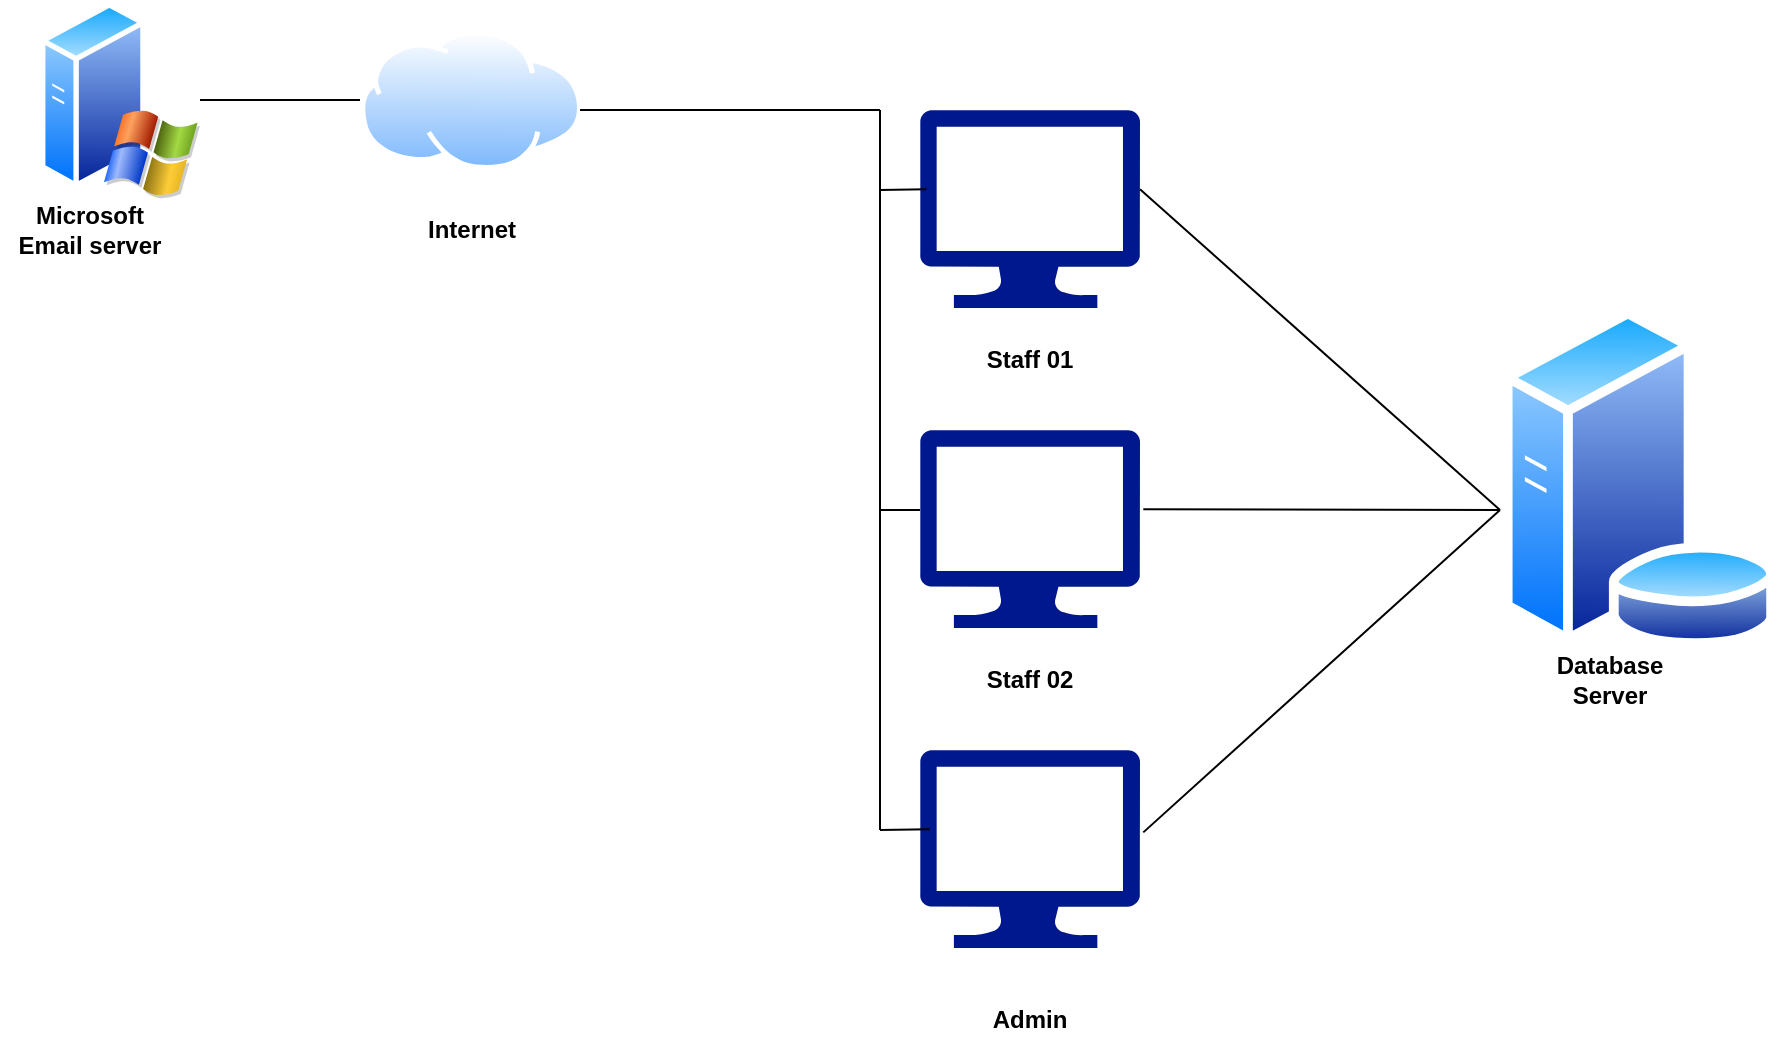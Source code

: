 <mxfile version="22.0.2" type="device">
  <diagram name="Page-1" id="0kXHbkbo4lad759rcu0E">
    <mxGraphModel dx="1850" dy="509" grid="1" gridSize="10" guides="1" tooltips="1" connect="1" arrows="1" fold="1" page="1" pageScale="1" pageWidth="850" pageHeight="1100" math="0" shadow="0">
      <root>
        <mxCell id="0" />
        <mxCell id="1" parent="0" />
        <mxCell id="dUDTqOCsBqOlP5Mwcn8Q-9" value="" style="sketch=0;aspect=fixed;pointerEvents=1;shadow=0;dashed=0;html=1;strokeColor=none;labelPosition=center;verticalLabelPosition=bottom;verticalAlign=top;align=center;fillColor=#00188D;shape=mxgraph.azure.computer" vertex="1" parent="1">
          <mxGeometry x="60" y="200" width="110" height="99" as="geometry" />
        </mxCell>
        <mxCell id="dUDTqOCsBqOlP5Mwcn8Q-10" value="" style="sketch=0;aspect=fixed;pointerEvents=1;shadow=0;dashed=0;html=1;strokeColor=none;labelPosition=center;verticalLabelPosition=bottom;verticalAlign=top;align=center;fillColor=#00188D;shape=mxgraph.azure.computer" vertex="1" parent="1">
          <mxGeometry x="60" y="360" width="110" height="99" as="geometry" />
        </mxCell>
        <mxCell id="dUDTqOCsBqOlP5Mwcn8Q-11" value="" style="sketch=0;aspect=fixed;pointerEvents=1;shadow=0;dashed=0;html=1;strokeColor=none;labelPosition=center;verticalLabelPosition=bottom;verticalAlign=top;align=center;fillColor=#00188D;shape=mxgraph.azure.computer" vertex="1" parent="1">
          <mxGeometry x="60" y="520" width="110" height="99" as="geometry" />
        </mxCell>
        <mxCell id="dUDTqOCsBqOlP5Mwcn8Q-12" value="" style="endArrow=none;html=1;rounded=0;exitX=1;exitY=0.4;exitDx=0;exitDy=0;exitPerimeter=0;" edge="1" parent="1" source="dUDTqOCsBqOlP5Mwcn8Q-9">
          <mxGeometry width="50" height="50" relative="1" as="geometry">
            <mxPoint x="400" y="450" as="sourcePoint" />
            <mxPoint x="350" y="400" as="targetPoint" />
          </mxGeometry>
        </mxCell>
        <mxCell id="dUDTqOCsBqOlP5Mwcn8Q-13" value="" style="endArrow=none;html=1;rounded=0;exitX=1.015;exitY=0.4;exitDx=0;exitDy=0;exitPerimeter=0;" edge="1" parent="1" source="dUDTqOCsBqOlP5Mwcn8Q-10">
          <mxGeometry width="50" height="50" relative="1" as="geometry">
            <mxPoint x="400" y="450" as="sourcePoint" />
            <mxPoint x="350" y="400" as="targetPoint" />
          </mxGeometry>
        </mxCell>
        <mxCell id="dUDTqOCsBqOlP5Mwcn8Q-14" value="" style="endArrow=none;html=1;rounded=0;exitX=1.015;exitY=0.416;exitDx=0;exitDy=0;exitPerimeter=0;" edge="1" parent="1" source="dUDTqOCsBqOlP5Mwcn8Q-11">
          <mxGeometry width="50" height="50" relative="1" as="geometry">
            <mxPoint x="400" y="450" as="sourcePoint" />
            <mxPoint x="350" y="400" as="targetPoint" />
          </mxGeometry>
        </mxCell>
        <mxCell id="dUDTqOCsBqOlP5Mwcn8Q-16" value="&lt;b&gt;Database Server&lt;/b&gt;" style="text;html=1;strokeColor=none;fillColor=none;align=center;verticalAlign=middle;whiteSpace=wrap;rounded=0;" vertex="1" parent="1">
          <mxGeometry x="360" y="470" width="90" height="30" as="geometry" />
        </mxCell>
        <mxCell id="dUDTqOCsBqOlP5Mwcn8Q-17" value="&lt;b&gt;Staff 01&lt;/b&gt;" style="text;html=1;strokeColor=none;fillColor=none;align=center;verticalAlign=middle;whiteSpace=wrap;rounded=0;" vertex="1" parent="1">
          <mxGeometry x="70" y="310" width="90" height="30" as="geometry" />
        </mxCell>
        <mxCell id="dUDTqOCsBqOlP5Mwcn8Q-18" value="&lt;b&gt;Staff 02&lt;/b&gt;" style="text;html=1;strokeColor=none;fillColor=none;align=center;verticalAlign=middle;whiteSpace=wrap;rounded=0;" vertex="1" parent="1">
          <mxGeometry x="70" y="470" width="90" height="30" as="geometry" />
        </mxCell>
        <mxCell id="dUDTqOCsBqOlP5Mwcn8Q-19" value="&lt;b&gt;Admin&lt;/b&gt;" style="text;html=1;strokeColor=none;fillColor=none;align=center;verticalAlign=middle;whiteSpace=wrap;rounded=0;" vertex="1" parent="1">
          <mxGeometry x="70" y="640" width="90" height="30" as="geometry" />
        </mxCell>
        <mxCell id="dUDTqOCsBqOlP5Mwcn8Q-20" value="" style="image;aspect=fixed;perimeter=ellipsePerimeter;html=1;align=center;shadow=0;dashed=0;spacingTop=3;image=img/lib/active_directory/database_server.svg;" vertex="1" parent="1">
          <mxGeometry x="350" y="299" width="139.4" height="170" as="geometry" />
        </mxCell>
        <mxCell id="dUDTqOCsBqOlP5Mwcn8Q-21" value="" style="image;aspect=fixed;perimeter=ellipsePerimeter;html=1;align=center;shadow=0;dashed=0;spacingTop=3;image=img/lib/active_directory/internet_cloud.svg;" vertex="1" parent="1">
          <mxGeometry x="-220" y="160" width="111.12" height="70" as="geometry" />
        </mxCell>
        <mxCell id="dUDTqOCsBqOlP5Mwcn8Q-22" value="" style="endArrow=none;html=1;rounded=0;" edge="1" parent="1">
          <mxGeometry width="50" height="50" relative="1" as="geometry">
            <mxPoint x="40" y="200" as="sourcePoint" />
            <mxPoint x="-110" y="200" as="targetPoint" />
          </mxGeometry>
        </mxCell>
        <mxCell id="dUDTqOCsBqOlP5Mwcn8Q-23" value="" style="endArrow=none;html=1;rounded=0;" edge="1" parent="1">
          <mxGeometry width="50" height="50" relative="1" as="geometry">
            <mxPoint x="40" y="560" as="sourcePoint" />
            <mxPoint x="40" y="200" as="targetPoint" />
          </mxGeometry>
        </mxCell>
        <mxCell id="dUDTqOCsBqOlP5Mwcn8Q-24" value="" style="endArrow=none;html=1;rounded=0;entryX=0.029;entryY=0.4;entryDx=0;entryDy=0;entryPerimeter=0;" edge="1" parent="1" target="dUDTqOCsBqOlP5Mwcn8Q-9">
          <mxGeometry width="50" height="50" relative="1" as="geometry">
            <mxPoint x="40" y="240" as="sourcePoint" />
            <mxPoint x="130" y="360" as="targetPoint" />
          </mxGeometry>
        </mxCell>
        <mxCell id="dUDTqOCsBqOlP5Mwcn8Q-25" value="" style="endArrow=none;html=1;rounded=0;" edge="1" parent="1">
          <mxGeometry width="50" height="50" relative="1" as="geometry">
            <mxPoint x="40" y="400" as="sourcePoint" />
            <mxPoint x="60" y="400" as="targetPoint" />
          </mxGeometry>
        </mxCell>
        <mxCell id="dUDTqOCsBqOlP5Mwcn8Q-26" value="" style="endArrow=none;html=1;rounded=0;entryX=0.044;entryY=0.4;entryDx=0;entryDy=0;entryPerimeter=0;" edge="1" parent="1" target="dUDTqOCsBqOlP5Mwcn8Q-11">
          <mxGeometry width="50" height="50" relative="1" as="geometry">
            <mxPoint x="40" y="560" as="sourcePoint" />
            <mxPoint x="130" y="360" as="targetPoint" />
          </mxGeometry>
        </mxCell>
        <mxCell id="dUDTqOCsBqOlP5Mwcn8Q-27" value="" style="image;aspect=fixed;perimeter=ellipsePerimeter;html=1;align=center;shadow=0;dashed=0;spacingTop=3;image=img/lib/active_directory/windows_server_2.svg;" vertex="1" parent="1">
          <mxGeometry x="-380" y="145" width="80" height="100" as="geometry" />
        </mxCell>
        <mxCell id="dUDTqOCsBqOlP5Mwcn8Q-28" value="" style="endArrow=none;html=1;rounded=0;entryX=0;entryY=0.5;entryDx=0;entryDy=0;" edge="1" parent="1" source="dUDTqOCsBqOlP5Mwcn8Q-27" target="dUDTqOCsBqOlP5Mwcn8Q-21">
          <mxGeometry width="50" height="50" relative="1" as="geometry">
            <mxPoint x="80" y="410" as="sourcePoint" />
            <mxPoint x="130" y="360" as="targetPoint" />
          </mxGeometry>
        </mxCell>
        <mxCell id="dUDTqOCsBqOlP5Mwcn8Q-29" value="&lt;b&gt;Internet&lt;/b&gt;" style="text;html=1;strokeColor=none;fillColor=none;align=center;verticalAlign=middle;whiteSpace=wrap;rounded=0;" vertex="1" parent="1">
          <mxGeometry x="-209.44" y="245" width="90" height="30" as="geometry" />
        </mxCell>
        <mxCell id="dUDTqOCsBqOlP5Mwcn8Q-30" value="&lt;b&gt;Microsoft Email server&lt;/b&gt;" style="text;html=1;strokeColor=none;fillColor=none;align=center;verticalAlign=middle;whiteSpace=wrap;rounded=0;" vertex="1" parent="1">
          <mxGeometry x="-400" y="245" width="90" height="30" as="geometry" />
        </mxCell>
      </root>
    </mxGraphModel>
  </diagram>
</mxfile>
